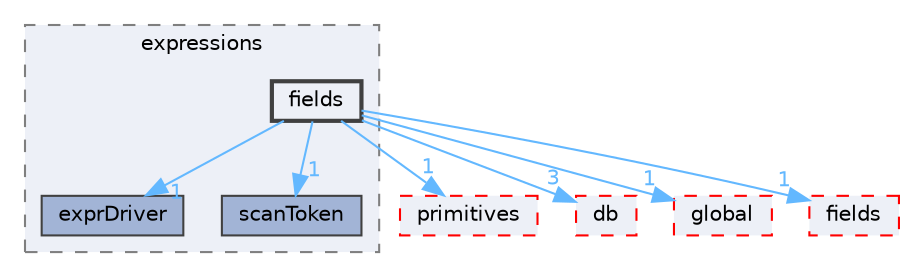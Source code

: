 digraph "src/OpenFOAM/expressions/fields"
{
 // LATEX_PDF_SIZE
  bgcolor="transparent";
  edge [fontname=Helvetica,fontsize=10,labelfontname=Helvetica,labelfontsize=10];
  node [fontname=Helvetica,fontsize=10,shape=box,height=0.2,width=0.4];
  compound=true
  subgraph clusterdir_fa8eb60ad2eb9e73026ecc23442a4b28 {
    graph [ bgcolor="#edf0f7", pencolor="grey50", label="expressions", fontname=Helvetica,fontsize=10 style="filled,dashed", URL="dir_fa8eb60ad2eb9e73026ecc23442a4b28.html",tooltip=""]
  dir_71f4122e1929cd839bb42383032dcb3b [label="exprDriver", fillcolor="#a2b4d6", color="grey25", style="filled", URL="dir_71f4122e1929cd839bb42383032dcb3b.html",tooltip=""];
  dir_fed4bb2d3cc34f9f16fecef7f293066b [label="scanToken", fillcolor="#a2b4d6", color="grey25", style="filled", URL="dir_fed4bb2d3cc34f9f16fecef7f293066b.html",tooltip=""];
  dir_137d2379887f71082dca91d86476e8fb [label="fields", fillcolor="#edf0f7", color="grey25", style="filled,bold", URL="dir_137d2379887f71082dca91d86476e8fb.html",tooltip=""];
  }
  dir_3e50f45338116b169052b428016851aa [label="primitives", fillcolor="#edf0f7", color="red", style="filled,dashed", URL="dir_3e50f45338116b169052b428016851aa.html",tooltip=""];
  dir_63c634f7a7cfd679ac26c67fb30fc32f [label="db", fillcolor="#edf0f7", color="red", style="filled,dashed", URL="dir_63c634f7a7cfd679ac26c67fb30fc32f.html",tooltip=""];
  dir_8583492183f4d27c76555f8f333dd07b [label="global", fillcolor="#edf0f7", color="red", style="filled,dashed", URL="dir_8583492183f4d27c76555f8f333dd07b.html",tooltip=""];
  dir_962442b8f989d5529fab5e0f0e4ffb74 [label="fields", fillcolor="#edf0f7", color="red", style="filled,dashed", URL="dir_962442b8f989d5529fab5e0f0e4ffb74.html",tooltip=""];
  dir_137d2379887f71082dca91d86476e8fb->dir_3e50f45338116b169052b428016851aa [headlabel="1", labeldistance=1.5 headhref="dir_001334_003069.html" href="dir_001334_003069.html" color="steelblue1" fontcolor="steelblue1"];
  dir_137d2379887f71082dca91d86476e8fb->dir_63c634f7a7cfd679ac26c67fb30fc32f [headlabel="3", labeldistance=1.5 headhref="dir_001334_000817.html" href="dir_001334_000817.html" color="steelblue1" fontcolor="steelblue1"];
  dir_137d2379887f71082dca91d86476e8fb->dir_71f4122e1929cd839bb42383032dcb3b [headlabel="1", labeldistance=1.5 headhref="dir_001334_001205.html" href="dir_001334_001205.html" color="steelblue1" fontcolor="steelblue1"];
  dir_137d2379887f71082dca91d86476e8fb->dir_8583492183f4d27c76555f8f333dd07b [headlabel="1", labeldistance=1.5 headhref="dir_001334_001645.html" href="dir_001334_001645.html" color="steelblue1" fontcolor="steelblue1"];
  dir_137d2379887f71082dca91d86476e8fb->dir_962442b8f989d5529fab5e0f0e4ffb74 [headlabel="1", labeldistance=1.5 headhref="dir_001334_001335.html" href="dir_001334_001335.html" color="steelblue1" fontcolor="steelblue1"];
  dir_137d2379887f71082dca91d86476e8fb->dir_fed4bb2d3cc34f9f16fecef7f293066b [headlabel="1", labeldistance=1.5 headhref="dir_001334_003425.html" href="dir_001334_003425.html" color="steelblue1" fontcolor="steelblue1"];
}
